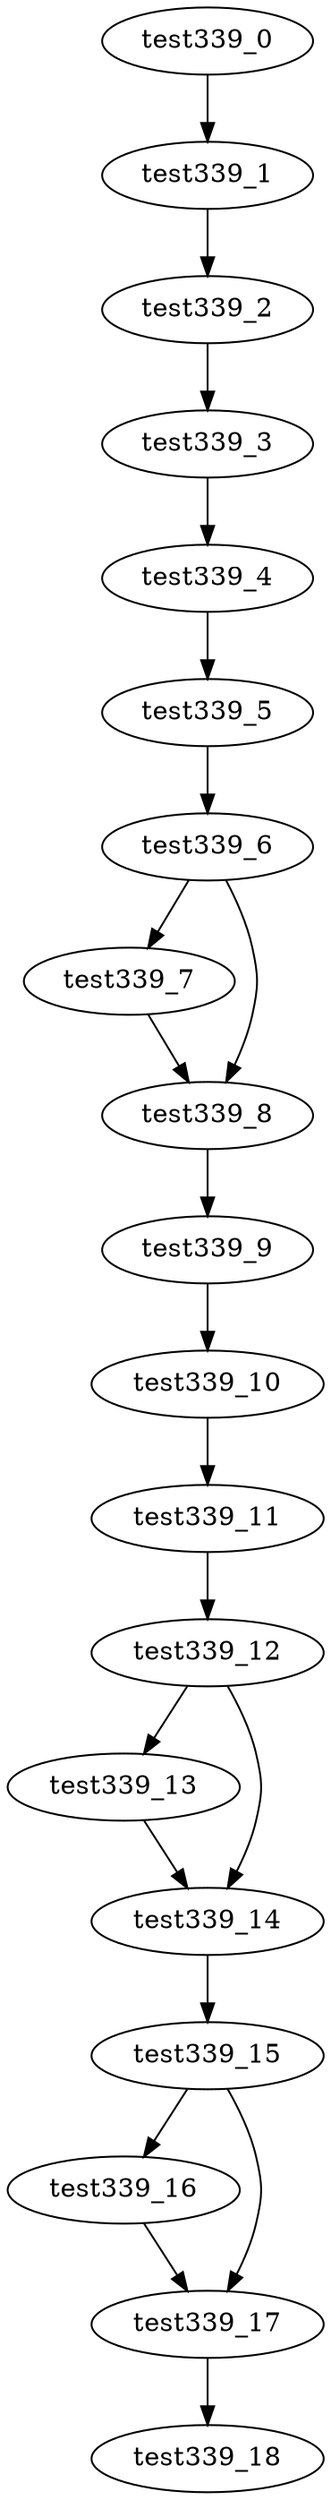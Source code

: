 digraph G {
test339_0->test339_1;
test339_1->test339_2;
test339_2->test339_3;
test339_3->test339_4;
test339_4->test339_5;
test339_5->test339_6;
test339_6->test339_7;
test339_6->test339_8;
test339_7->test339_8;
test339_8->test339_9;
test339_9->test339_10;
test339_10->test339_11;
test339_11->test339_12;
test339_12->test339_13;
test339_12->test339_14;
test339_13->test339_14;
test339_14->test339_15;
test339_15->test339_16;
test339_15->test339_17;
test339_16->test339_17;
test339_17->test339_18;

}
